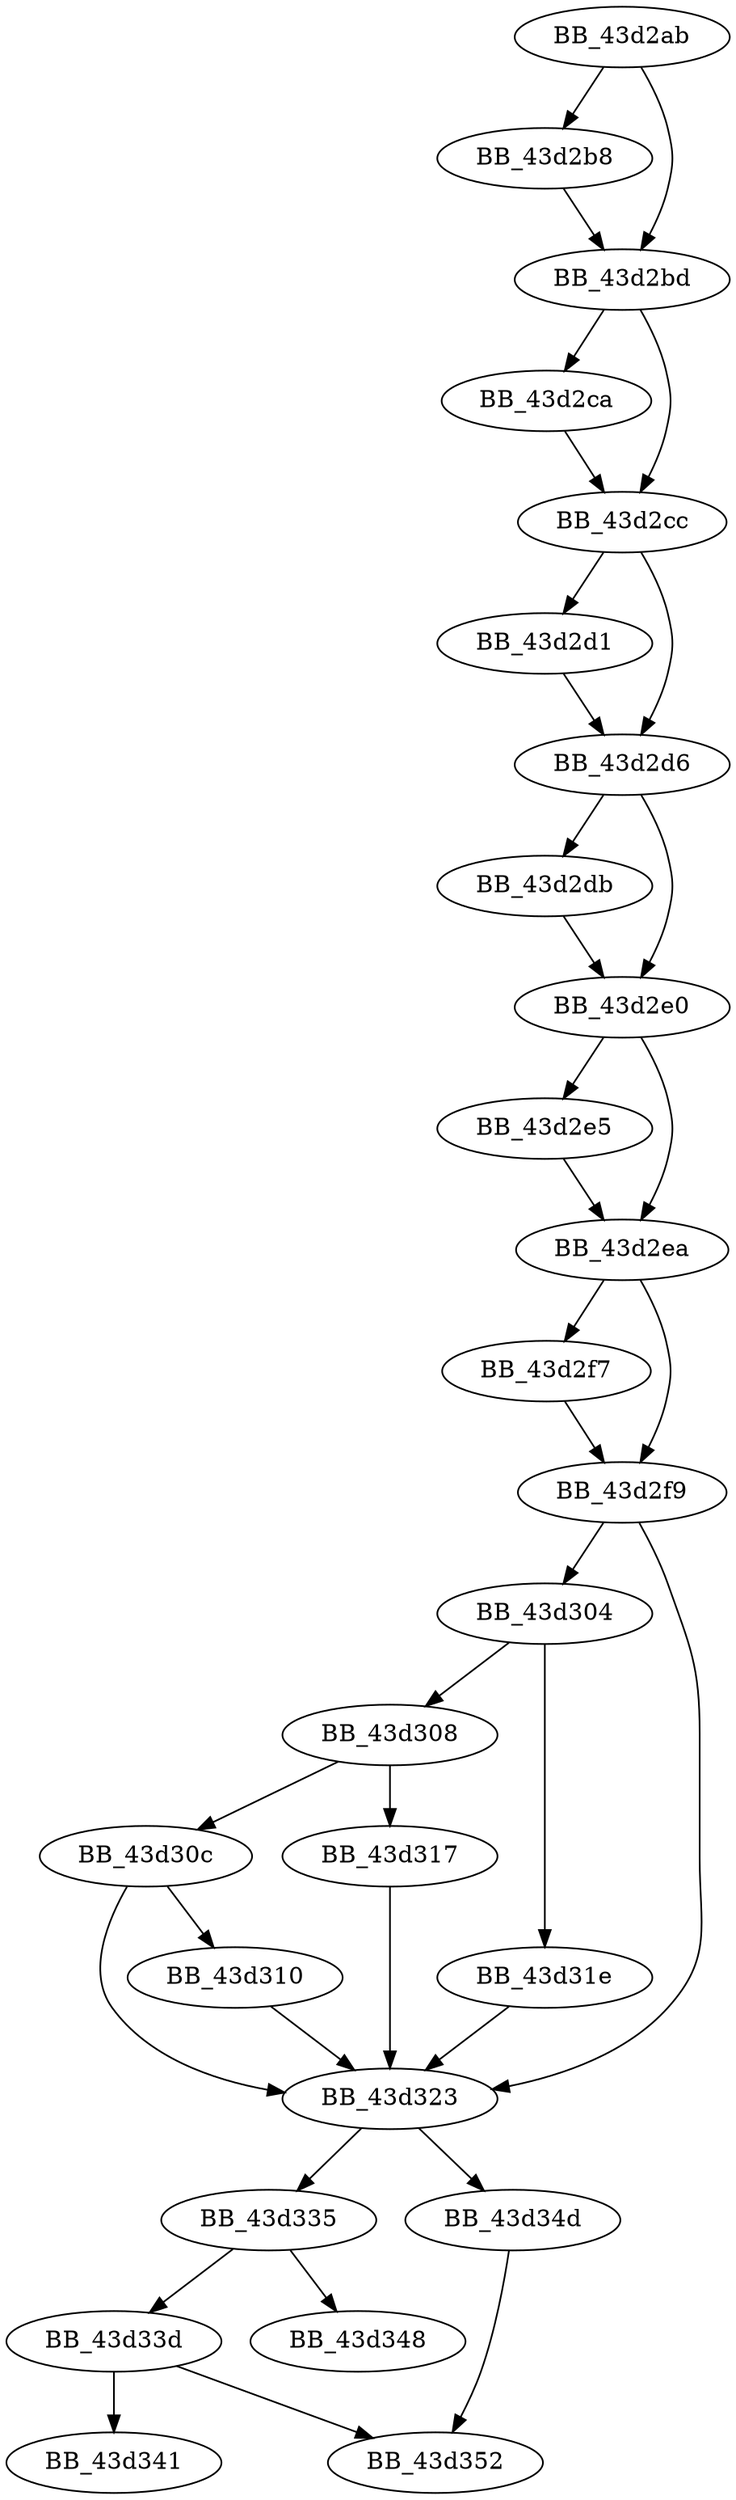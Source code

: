 DiGraph ___hw_cw_sse2{
BB_43d2ab->BB_43d2b8
BB_43d2ab->BB_43d2bd
BB_43d2b8->BB_43d2bd
BB_43d2bd->BB_43d2ca
BB_43d2bd->BB_43d2cc
BB_43d2ca->BB_43d2cc
BB_43d2cc->BB_43d2d1
BB_43d2cc->BB_43d2d6
BB_43d2d1->BB_43d2d6
BB_43d2d6->BB_43d2db
BB_43d2d6->BB_43d2e0
BB_43d2db->BB_43d2e0
BB_43d2e0->BB_43d2e5
BB_43d2e0->BB_43d2ea
BB_43d2e5->BB_43d2ea
BB_43d2ea->BB_43d2f7
BB_43d2ea->BB_43d2f9
BB_43d2f7->BB_43d2f9
BB_43d2f9->BB_43d304
BB_43d2f9->BB_43d323
BB_43d304->BB_43d308
BB_43d304->BB_43d31e
BB_43d308->BB_43d30c
BB_43d308->BB_43d317
BB_43d30c->BB_43d310
BB_43d30c->BB_43d323
BB_43d310->BB_43d323
BB_43d317->BB_43d323
BB_43d31e->BB_43d323
BB_43d323->BB_43d335
BB_43d323->BB_43d34d
BB_43d335->BB_43d33d
BB_43d335->BB_43d348
BB_43d33d->BB_43d341
BB_43d33d->BB_43d352
BB_43d34d->BB_43d352
}

